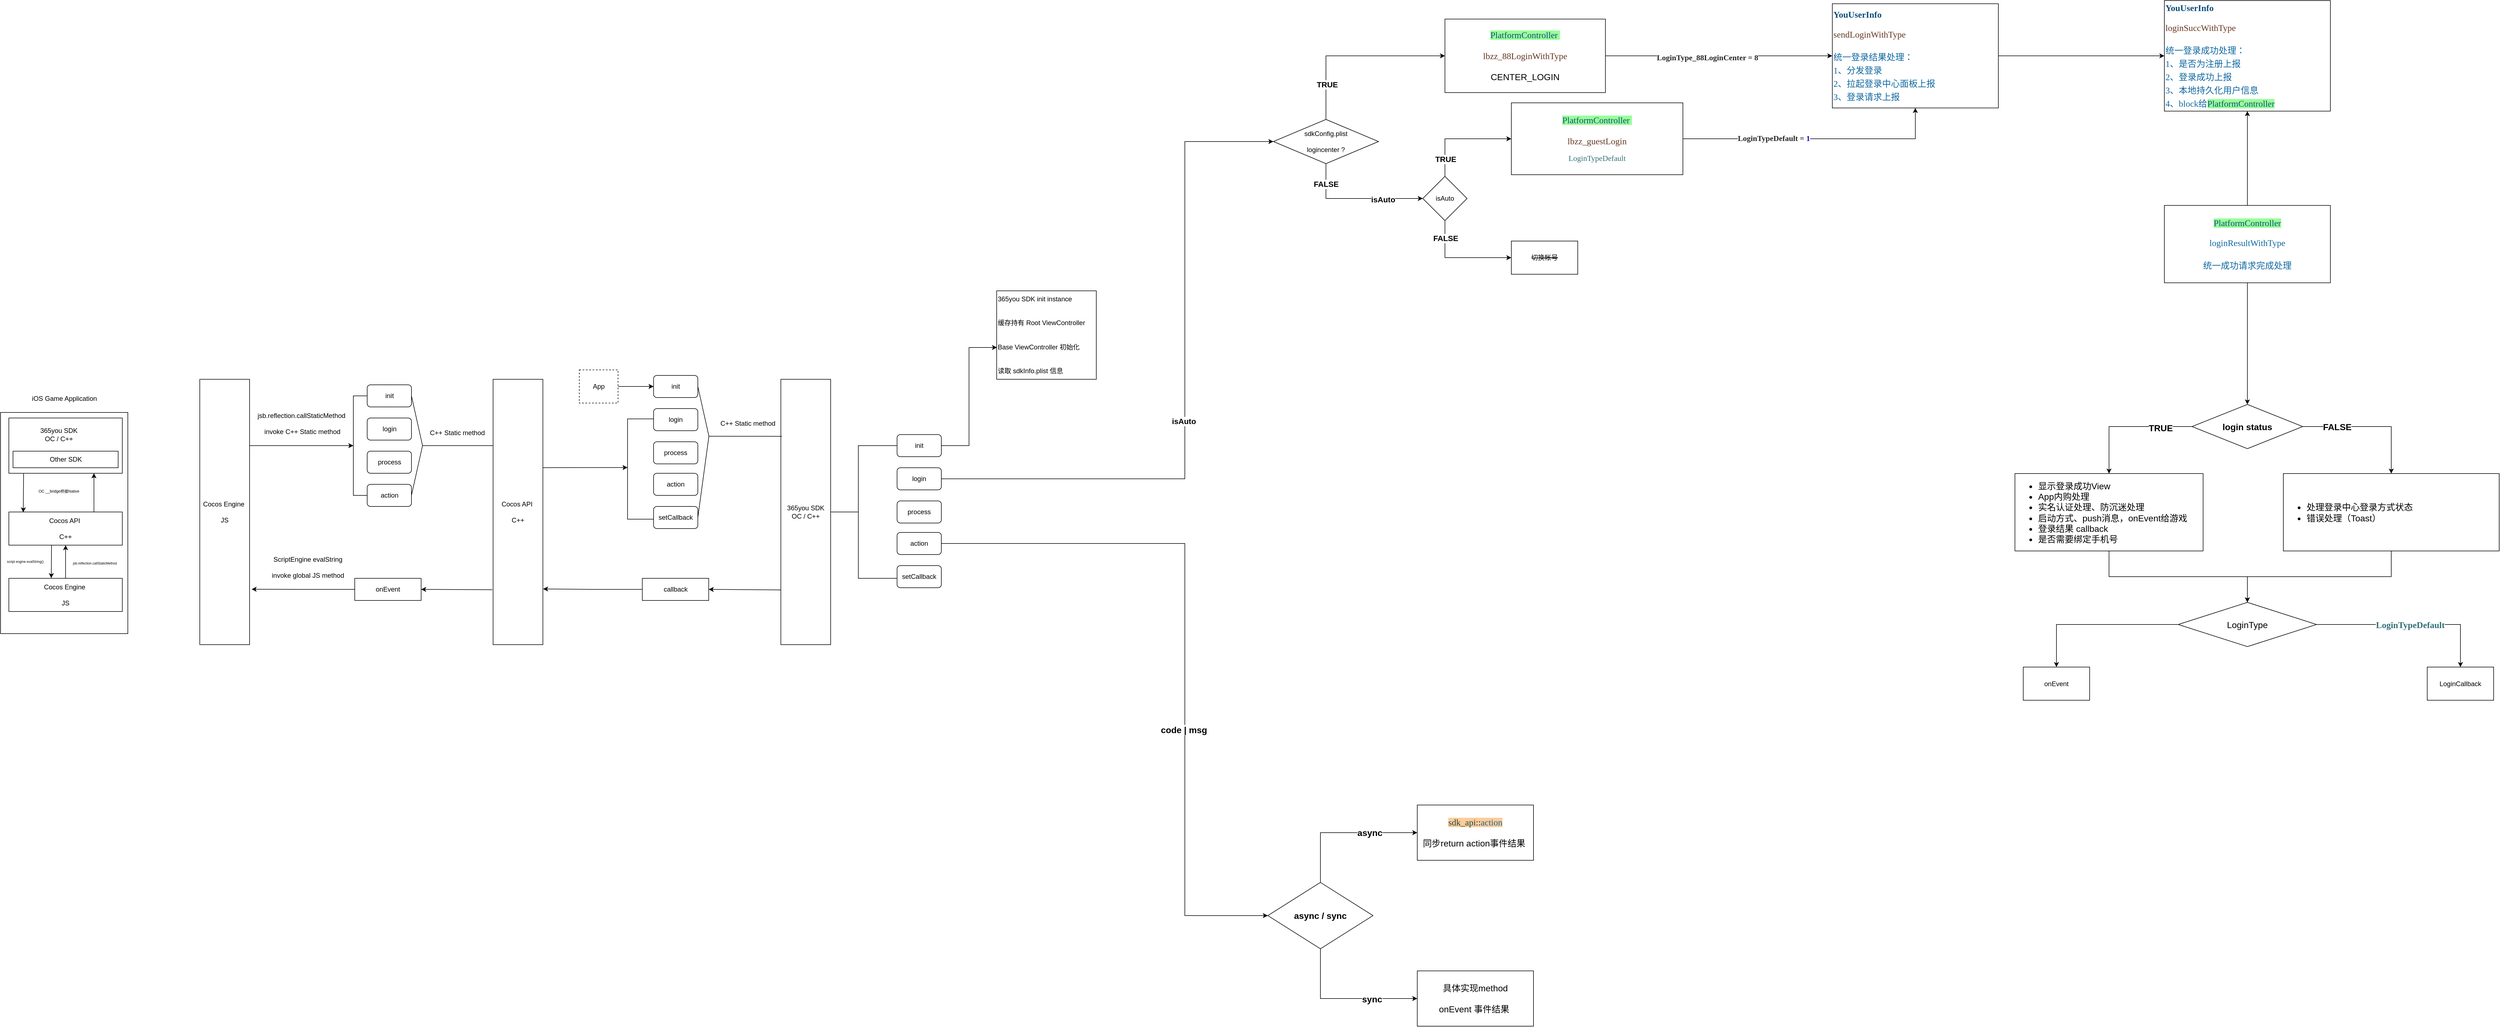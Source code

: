 <mxfile version="26.0.4">
  <diagram name="Page-1" id="KFG2mwUh-qFei93tvh6I">
    <mxGraphModel dx="1907" dy="2365" grid="1" gridSize="10" guides="1" tooltips="1" connect="1" arrows="1" fold="1" page="1" pageScale="1" pageWidth="850" pageHeight="1100" math="0" shadow="0">
      <root>
        <mxCell id="0" />
        <mxCell id="1" parent="0" />
        <mxCell id="9R4c4qBeZF-JSUa0Og3P-10" value="" style="whiteSpace=wrap;html=1;" parent="1" vertex="1">
          <mxGeometry x="120" y="260" width="230" height="400" as="geometry" />
        </mxCell>
        <mxCell id="9R4c4qBeZF-JSUa0Og3P-11" value="iOS Game Application" style="text;html=1;align=center;verticalAlign=middle;resizable=0;points=[];autosize=1;strokeColor=none;fillColor=none;" parent="1" vertex="1">
          <mxGeometry x="165" y="220" width="140" height="30" as="geometry" />
        </mxCell>
        <mxCell id="9R4c4qBeZF-JSUa0Og3P-12" value="" style="whiteSpace=wrap;html=1;labelBorderColor=none;" parent="1" vertex="1">
          <mxGeometry x="135" y="270" width="205" height="100" as="geometry" />
        </mxCell>
        <mxCell id="9R4c4qBeZF-JSUa0Og3P-31" style="edgeStyle=orthogonalEdgeStyle;rounded=0;orthogonalLoop=1;jettySize=auto;html=1;exitX=0.75;exitY=0;exitDx=0;exitDy=0;entryX=0.75;entryY=1;entryDx=0;entryDy=0;" parent="1" source="9R4c4qBeZF-JSUa0Og3P-13" target="9R4c4qBeZF-JSUa0Og3P-12" edge="1">
          <mxGeometry relative="1" as="geometry" />
        </mxCell>
        <mxCell id="9R4c4qBeZF-JSUa0Og3P-13" value="Cocos API&amp;nbsp;&lt;div&gt;&lt;br&gt;&lt;/div&gt;&lt;div&gt;C++&lt;/div&gt;" style="whiteSpace=wrap;html=1;" parent="1" vertex="1">
          <mxGeometry x="135" y="440" width="205" height="60" as="geometry" />
        </mxCell>
        <mxCell id="9R4c4qBeZF-JSUa0Og3P-18" style="edgeStyle=orthogonalEdgeStyle;rounded=0;orthogonalLoop=1;jettySize=auto;html=1;exitX=0.5;exitY=0;exitDx=0;exitDy=0;entryX=0.5;entryY=1;entryDx=0;entryDy=0;" parent="1" source="9R4c4qBeZF-JSUa0Og3P-14" target="9R4c4qBeZF-JSUa0Og3P-13" edge="1">
          <mxGeometry relative="1" as="geometry">
            <Array as="points">
              <mxPoint x="238" y="540" />
              <mxPoint x="238" y="540" />
            </Array>
          </mxGeometry>
        </mxCell>
        <mxCell id="9R4c4qBeZF-JSUa0Og3P-14" value="Cocos Engine&amp;nbsp;&lt;div&gt;&lt;br&gt;&lt;/div&gt;&lt;div&gt;JS&lt;/div&gt;" style="whiteSpace=wrap;html=1;" parent="1" vertex="1">
          <mxGeometry x="135" y="560" width="205" height="60" as="geometry" />
        </mxCell>
        <mxCell id="9R4c4qBeZF-JSUa0Og3P-19" value="&lt;div style=&quot;text-align: start; white-space: normal;&quot; data-docx-has-block-data=&quot;false&quot; data-lark-html-role=&quot;root&quot; data-page-id=&quot;G65WdpuQ4oz34ux6LwRcXahCnle&quot;&gt;&lt;div class=&quot;old-record-id-JfNVdLXd7ouPhyxVloPcXa5Tnid&quot;&gt;jsb.reflection.callStaticMethod&lt;/div&gt;&lt;/div&gt;&lt;span style=&quot;text-align: start; white-space: normal;&quot; class=&quot;lark-record-clipboard&quot; data-lark-record-format=&quot;docx/text&quot; data-lark-record-data=&quot;{&amp;quot;rootId&amp;quot;:&amp;quot;G65WdpuQ4oz34ux6LwRcXahCnle&amp;quot;,&amp;quot;text&amp;quot;:{&amp;quot;initialAttributedTexts&amp;quot;:{&amp;quot;text&amp;quot;:{&amp;quot;0&amp;quot;:&amp;quot;jsb.reflection.callStaticMethod&amp;quot;},&amp;quot;attribs&amp;quot;:{&amp;quot;0&amp;quot;:&amp;quot;*0+v&amp;quot;}},&amp;quot;apool&amp;quot;:{&amp;quot;numToAttrib&amp;quot;:{&amp;quot;0&amp;quot;:[&amp;quot;author&amp;quot;,&amp;quot;7386475597276872707&amp;quot;]},&amp;quot;nextNum&amp;quot;:1}},&amp;quot;type&amp;quot;:&amp;quot;text&amp;quot;,&amp;quot;referenceRecordMap&amp;quot;:{},&amp;quot;extra&amp;quot;:{&amp;quot;channel&amp;quot;:&amp;quot;saas&amp;quot;,&amp;quot;pasteRandomId&amp;quot;:&amp;quot;3ca94a43-0ef9-4c52-bf41-041d5c519d65&amp;quot;,&amp;quot;mention_page_title&amp;quot;:{},&amp;quot;external_mention_url&amp;quot;:{}},&amp;quot;isKeepQuoteContainer&amp;quot;:false,&amp;quot;isFromCode&amp;quot;:false,&amp;quot;selection&amp;quot;:[{&amp;quot;id&amp;quot;:64,&amp;quot;type&amp;quot;:&amp;quot;text&amp;quot;,&amp;quot;selection&amp;quot;:{&amp;quot;start&amp;quot;:20,&amp;quot;end&amp;quot;:51},&amp;quot;recordId&amp;quot;:&amp;quot;JfNVdLXd7ouPhyxVloPcXa5Tnid&amp;quot;}],&amp;quot;payloadMap&amp;quot;:{},&amp;quot;isCut&amp;quot;:false}&quot;&gt;&lt;/span&gt;" style="text;html=1;align=center;verticalAlign=middle;resizable=0;points=[];autosize=1;strokeColor=none;fillColor=none;fontSize=6;" parent="1" vertex="1">
          <mxGeometry x="240" y="523" width="100" height="20" as="geometry" />
        </mxCell>
        <mxCell id="9R4c4qBeZF-JSUa0Og3P-20" value="" style="edgeStyle=none;orthogonalLoop=1;jettySize=auto;html=1;rounded=0;exitX=0.376;exitY=1;exitDx=0;exitDy=0;entryX=0.374;entryY=-0.006;entryDx=0;entryDy=0;entryPerimeter=0;exitPerimeter=0;" parent="1" source="9R4c4qBeZF-JSUa0Og3P-13" target="9R4c4qBeZF-JSUa0Og3P-14" edge="1">
          <mxGeometry width="100" relative="1" as="geometry">
            <mxPoint x="330" y="530" as="sourcePoint" />
            <mxPoint x="430" y="530" as="targetPoint" />
            <Array as="points" />
          </mxGeometry>
        </mxCell>
        <mxCell id="9R4c4qBeZF-JSUa0Og3P-21" value="script engine evalString()&amp;nbsp;" style="text;html=1;align=center;verticalAlign=middle;resizable=0;points=[];autosize=1;strokeColor=none;fillColor=none;fontSize=6;" parent="1" vertex="1">
          <mxGeometry x="120" y="520" width="90" height="20" as="geometry" />
        </mxCell>
        <mxCell id="9R4c4qBeZF-JSUa0Og3P-24" value="Other SDK" style="whiteSpace=wrap;html=1;" parent="1" vertex="1">
          <mxGeometry x="142.5" y="330" width="190" height="30" as="geometry" />
        </mxCell>
        <mxCell id="9R4c4qBeZF-JSUa0Og3P-28" value="365you SDK&lt;div&gt;OC / C++&lt;/div&gt;" style="text;html=1;align=center;verticalAlign=middle;resizable=0;points=[];autosize=1;strokeColor=none;fillColor=none;" parent="1" vertex="1">
          <mxGeometry x="180" y="280" width="90" height="40" as="geometry" />
        </mxCell>
        <mxCell id="9R4c4qBeZF-JSUa0Og3P-29" value="" style="edgeStyle=none;orthogonalLoop=1;jettySize=auto;html=1;rounded=0;exitX=0.13;exitY=1.003;exitDx=0;exitDy=0;entryX=0.127;entryY=0.011;entryDx=0;entryDy=0;entryPerimeter=0;exitPerimeter=0;" parent="1" source="9R4c4qBeZF-JSUa0Og3P-12" target="9R4c4qBeZF-JSUa0Og3P-13" edge="1">
          <mxGeometry width="100" relative="1" as="geometry">
            <mxPoint x="390" y="380" as="sourcePoint" />
            <mxPoint x="490" y="380" as="targetPoint" />
            <Array as="points" />
          </mxGeometry>
        </mxCell>
        <mxCell id="9R4c4qBeZF-JSUa0Og3P-30" value="OC __bridge桥接Native" style="text;html=1;align=center;verticalAlign=middle;resizable=0;points=[];autosize=1;strokeColor=none;fillColor=none;fontSize=7;" parent="1" vertex="1">
          <mxGeometry x="175" y="393" width="100" height="20" as="geometry" />
        </mxCell>
        <mxCell id="9R4c4qBeZF-JSUa0Og3P-32" value="Cocos API&amp;nbsp;&lt;div&gt;&lt;br&gt;&lt;/div&gt;&lt;div&gt;C++&lt;/div&gt;" style="whiteSpace=wrap;html=1;" parent="1" vertex="1">
          <mxGeometry x="1010" y="200" width="90" height="480" as="geometry" />
        </mxCell>
        <mxCell id="9R4c4qBeZF-JSUa0Og3P-61" style="edgeStyle=orthogonalEdgeStyle;rounded=0;orthogonalLoop=1;jettySize=auto;html=1;exitX=1;exitY=0.25;exitDx=0;exitDy=0;entryX=0.5;entryY=1;entryDx=0;entryDy=0;" parent="1" source="9R4c4qBeZF-JSUa0Og3P-33" target="9R4c4qBeZF-JSUa0Og3P-46" edge="1">
          <mxGeometry relative="1" as="geometry" />
        </mxCell>
        <mxCell id="9R4c4qBeZF-JSUa0Og3P-33" value="Cocos Engine&amp;nbsp;&lt;div&gt;&lt;br&gt;&lt;/div&gt;&lt;div&gt;JS&lt;/div&gt;" style="whiteSpace=wrap;html=1;" parent="1" vertex="1">
          <mxGeometry x="480" y="200" width="90" height="480" as="geometry" />
        </mxCell>
        <mxCell id="9R4c4qBeZF-JSUa0Og3P-95" style="edgeStyle=orthogonalEdgeStyle;rounded=0;orthogonalLoop=1;jettySize=auto;html=1;exitX=1;exitY=0.5;exitDx=0;exitDy=0;endArrow=none;endFill=0;" parent="1" source="9R4c4qBeZF-JSUa0Og3P-34" target="9R4c4qBeZF-JSUa0Og3P-90" edge="1">
          <mxGeometry relative="1" as="geometry" />
        </mxCell>
        <mxCell id="9R4c4qBeZF-JSUa0Og3P-34" value="&lt;span style=&quot;white-space: nowrap;&quot;&gt;365you SDK&lt;/span&gt;&lt;div style=&quot;white-space: nowrap;&quot;&gt;OC / C++&lt;/div&gt;" style="whiteSpace=wrap;html=1;labelBorderColor=none;" parent="1" vertex="1">
          <mxGeometry x="1530" y="200" width="90" height="480" as="geometry" />
        </mxCell>
        <mxCell id="9R4c4qBeZF-JSUa0Og3P-37" value="init" style="rounded=1;whiteSpace=wrap;html=1;" parent="1" vertex="1">
          <mxGeometry x="782.5" y="210" width="80" height="40" as="geometry" />
        </mxCell>
        <mxCell id="9R4c4qBeZF-JSUa0Og3P-38" value="login" style="rounded=1;whiteSpace=wrap;html=1;" parent="1" vertex="1">
          <mxGeometry x="782.5" y="270" width="80" height="40" as="geometry" />
        </mxCell>
        <mxCell id="9R4c4qBeZF-JSUa0Og3P-39" value="process" style="rounded=1;whiteSpace=wrap;html=1;" parent="1" vertex="1">
          <mxGeometry x="782.5" y="330" width="80" height="40" as="geometry" />
        </mxCell>
        <mxCell id="9R4c4qBeZF-JSUa0Og3P-40" value="action" style="rounded=1;whiteSpace=wrap;html=1;" parent="1" vertex="1">
          <mxGeometry x="782.5" y="390" width="80" height="40" as="geometry" />
        </mxCell>
        <mxCell id="9R4c4qBeZF-JSUa0Og3P-46" value="" style="shape=partialRectangle;whiteSpace=wrap;html=1;bottom=1;right=1;left=1;top=0;fillColor=none;routingCenterX=-0.5;rotation=90;" parent="1" vertex="1">
          <mxGeometry x="680" y="307.5" width="180" height="25" as="geometry" />
        </mxCell>
        <mxCell id="9R4c4qBeZF-JSUa0Og3P-48" value="&lt;div style=&quot;white-space: normal;&quot; data-docx-has-block-data=&quot;false&quot; data-lark-html-role=&quot;root&quot; data-page-id=&quot;G65WdpuQ4oz34ux6LwRcXahCnle&quot;&gt;&lt;div class=&quot;old-record-id-JfNVdLXd7ouPhyxVloPcXa5Tnid&quot;&gt;jsb.reflection.callStaticMethod&amp;nbsp;&lt;/div&gt;&lt;div class=&quot;old-record-id-JfNVdLXd7ouPhyxVloPcXa5Tnid&quot;&gt;&lt;br&gt;&lt;/div&gt;&lt;div class=&quot;old-record-id-JfNVdLXd7ouPhyxVloPcXa5Tnid&quot;&gt;invoke C++ Static method&lt;/div&gt;&lt;/div&gt;&lt;span style=&quot;white-space: normal;&quot; class=&quot;lark-record-clipboard&quot; data-lark-record-format=&quot;docx/text&quot; data-lark-record-data=&quot;{&amp;quot;rootId&amp;quot;:&amp;quot;G65WdpuQ4oz34ux6LwRcXahCnle&amp;quot;,&amp;quot;text&amp;quot;:{&amp;quot;initialAttributedTexts&amp;quot;:{&amp;quot;text&amp;quot;:{&amp;quot;0&amp;quot;:&amp;quot;jsb.reflection.callStaticMethod&amp;quot;},&amp;quot;attribs&amp;quot;:{&amp;quot;0&amp;quot;:&amp;quot;*0+v&amp;quot;}},&amp;quot;apool&amp;quot;:{&amp;quot;numToAttrib&amp;quot;:{&amp;quot;0&amp;quot;:[&amp;quot;author&amp;quot;,&amp;quot;7386475597276872707&amp;quot;]},&amp;quot;nextNum&amp;quot;:1}},&amp;quot;type&amp;quot;:&amp;quot;text&amp;quot;,&amp;quot;referenceRecordMap&amp;quot;:{},&amp;quot;extra&amp;quot;:{&amp;quot;channel&amp;quot;:&amp;quot;saas&amp;quot;,&amp;quot;pasteRandomId&amp;quot;:&amp;quot;3ca94a43-0ef9-4c52-bf41-041d5c519d65&amp;quot;,&amp;quot;mention_page_title&amp;quot;:{},&amp;quot;external_mention_url&amp;quot;:{}},&amp;quot;isKeepQuoteContainer&amp;quot;:false,&amp;quot;isFromCode&amp;quot;:false,&amp;quot;selection&amp;quot;:[{&amp;quot;id&amp;quot;:64,&amp;quot;type&amp;quot;:&amp;quot;text&amp;quot;,&amp;quot;selection&amp;quot;:{&amp;quot;start&amp;quot;:20,&amp;quot;end&amp;quot;:51},&amp;quot;recordId&amp;quot;:&amp;quot;JfNVdLXd7ouPhyxVloPcXa5Tnid&amp;quot;}],&amp;quot;payloadMap&amp;quot;:{},&amp;quot;isCut&amp;quot;:false}&quot;&gt;&lt;/span&gt;" style="text;html=1;align=center;verticalAlign=middle;resizable=0;points=[];autosize=1;strokeColor=none;fillColor=none;fontSize=12;" parent="1" vertex="1">
          <mxGeometry x="570" y="250" width="190" height="60" as="geometry" />
        </mxCell>
        <mxCell id="9R4c4qBeZF-JSUa0Og3P-50" style="edgeStyle=orthogonalEdgeStyle;rounded=0;orthogonalLoop=1;jettySize=auto;html=1;exitX=1;exitY=0;exitDx=0;exitDy=0;entryX=1;entryY=0.5;entryDx=0;entryDy=0;endArrow=none;endFill=0;" parent="1" source="9R4c4qBeZF-JSUa0Og3P-49" target="9R4c4qBeZF-JSUa0Og3P-37" edge="1">
          <mxGeometry relative="1" as="geometry" />
        </mxCell>
        <mxCell id="9R4c4qBeZF-JSUa0Og3P-51" style="edgeStyle=orthogonalEdgeStyle;rounded=0;orthogonalLoop=1;jettySize=auto;html=1;exitX=0;exitY=0;exitDx=0;exitDy=0;entryX=1;entryY=0.5;entryDx=0;entryDy=0;endArrow=none;endFill=0;" parent="1" source="9R4c4qBeZF-JSUa0Og3P-49" target="9R4c4qBeZF-JSUa0Og3P-40" edge="1">
          <mxGeometry relative="1" as="geometry" />
        </mxCell>
        <mxCell id="9R4c4qBeZF-JSUa0Og3P-52" style="edgeStyle=orthogonalEdgeStyle;rounded=0;orthogonalLoop=1;jettySize=auto;html=1;entryX=0;entryY=0.25;entryDx=0;entryDy=0;endArrow=none;endFill=0;" parent="1" source="9R4c4qBeZF-JSUa0Og3P-49" target="9R4c4qBeZF-JSUa0Og3P-32" edge="1">
          <mxGeometry relative="1" as="geometry" />
        </mxCell>
        <mxCell id="9R4c4qBeZF-JSUa0Og3P-49" value="" style="shape=partialRectangle;whiteSpace=wrap;html=1;bottom=1;right=1;left=1;top=0;fillColor=none;routingCenterX=-0.5;rotation=-90;" parent="1" vertex="1">
          <mxGeometry x="792.5" y="320" width="180" as="geometry" />
        </mxCell>
        <mxCell id="9R4c4qBeZF-JSUa0Og3P-53" value="onEvent" style="whiteSpace=wrap;html=1;" parent="1" vertex="1">
          <mxGeometry x="760" y="560" width="120" height="40" as="geometry" />
        </mxCell>
        <mxCell id="9R4c4qBeZF-JSUa0Og3P-57" value="ScriptEngine evalString&lt;div&gt;&lt;br&gt;&lt;div&gt;invoke global JS method&lt;/div&gt;&lt;/div&gt;" style="text;html=1;align=center;verticalAlign=middle;resizable=0;points=[];autosize=1;strokeColor=none;fillColor=none;" parent="1" vertex="1">
          <mxGeometry x="600" y="510" width="150" height="60" as="geometry" />
        </mxCell>
        <mxCell id="9R4c4qBeZF-JSUa0Og3P-63" value="" style="edgeStyle=none;orthogonalLoop=1;jettySize=auto;html=1;rounded=0;entryX=1;entryY=0.5;entryDx=0;entryDy=0;exitX=-0.017;exitY=0.793;exitDx=0;exitDy=0;exitPerimeter=0;" parent="1" source="9R4c4qBeZF-JSUa0Og3P-32" target="9R4c4qBeZF-JSUa0Og3P-53" edge="1">
          <mxGeometry width="100" relative="1" as="geometry">
            <mxPoint x="870" y="680" as="sourcePoint" />
            <mxPoint x="970" y="680" as="targetPoint" />
            <Array as="points" />
          </mxGeometry>
        </mxCell>
        <mxCell id="9R4c4qBeZF-JSUa0Og3P-64" style="edgeStyle=orthogonalEdgeStyle;rounded=0;orthogonalLoop=1;jettySize=auto;html=1;exitX=0;exitY=0.5;exitDx=0;exitDy=0;entryX=1.041;entryY=0.791;entryDx=0;entryDy=0;entryPerimeter=0;" parent="1" source="9R4c4qBeZF-JSUa0Og3P-53" target="9R4c4qBeZF-JSUa0Og3P-33" edge="1">
          <mxGeometry relative="1" as="geometry" />
        </mxCell>
        <mxCell id="9R4c4qBeZF-JSUa0Og3P-65" value="init" style="rounded=1;whiteSpace=wrap;html=1;" parent="1" vertex="1">
          <mxGeometry x="1300" y="193" width="80" height="40" as="geometry" />
        </mxCell>
        <mxCell id="9R4c4qBeZF-JSUa0Og3P-66" value="login" style="rounded=1;whiteSpace=wrap;html=1;" parent="1" vertex="1">
          <mxGeometry x="1300" y="253" width="80" height="40" as="geometry" />
        </mxCell>
        <mxCell id="9R4c4qBeZF-JSUa0Og3P-67" value="process" style="rounded=1;whiteSpace=wrap;html=1;" parent="1" vertex="1">
          <mxGeometry x="1300" y="313" width="80" height="40" as="geometry" />
        </mxCell>
        <mxCell id="9R4c4qBeZF-JSUa0Og3P-68" value="setCallback" style="rounded=1;whiteSpace=wrap;html=1;" parent="1" vertex="1">
          <mxGeometry x="1300" y="430" width="80" height="40" as="geometry" />
        </mxCell>
        <mxCell id="9R4c4qBeZF-JSUa0Og3P-69" style="edgeStyle=orthogonalEdgeStyle;rounded=0;orthogonalLoop=1;jettySize=auto;html=1;exitX=1;exitY=0;exitDx=0;exitDy=0;entryX=1;entryY=0.5;entryDx=0;entryDy=0;endArrow=none;endFill=0;" parent="1" source="9R4c4qBeZF-JSUa0Og3P-71" target="9R4c4qBeZF-JSUa0Og3P-65" edge="1">
          <mxGeometry relative="1" as="geometry" />
        </mxCell>
        <mxCell id="9R4c4qBeZF-JSUa0Og3P-70" style="edgeStyle=orthogonalEdgeStyle;rounded=0;orthogonalLoop=1;jettySize=auto;html=1;exitX=0;exitY=0;exitDx=0;exitDy=0;entryX=1;entryY=0.5;entryDx=0;entryDy=0;endArrow=none;endFill=0;" parent="1" source="9R4c4qBeZF-JSUa0Og3P-71" target="9R4c4qBeZF-JSUa0Og3P-68" edge="1">
          <mxGeometry relative="1" as="geometry" />
        </mxCell>
        <mxCell id="9R4c4qBeZF-JSUa0Og3P-71" value="" style="shape=partialRectangle;whiteSpace=wrap;html=1;bottom=1;right=1;left=1;top=0;fillColor=none;routingCenterX=-0.5;rotation=-90;" parent="1" vertex="1">
          <mxGeometry x="1310" y="303" width="180" as="geometry" />
        </mxCell>
        <mxCell id="9R4c4qBeZF-JSUa0Og3P-72" value="C++ Static method" style="text;html=1;align=center;verticalAlign=middle;resizable=0;points=[];autosize=1;strokeColor=none;fillColor=none;" parent="1" vertex="1">
          <mxGeometry x="885" y="281.5" width="120" height="30" as="geometry" />
        </mxCell>
        <mxCell id="9R4c4qBeZF-JSUa0Og3P-73" value="" style="edgeStyle=none;orthogonalLoop=1;jettySize=auto;html=1;rounded=0;entryX=0.021;entryY=0.215;entryDx=0;entryDy=0;entryPerimeter=0;endArrow=none;endFill=0;" parent="1" source="9R4c4qBeZF-JSUa0Og3P-71" target="9R4c4qBeZF-JSUa0Og3P-34" edge="1">
          <mxGeometry width="100" relative="1" as="geometry">
            <mxPoint x="1400" y="310" as="sourcePoint" />
            <mxPoint x="1660" y="360" as="targetPoint" />
            <Array as="points" />
          </mxGeometry>
        </mxCell>
        <mxCell id="9R4c4qBeZF-JSUa0Og3P-74" value="C++ Static method" style="text;html=1;align=center;verticalAlign=middle;resizable=0;points=[];autosize=1;strokeColor=none;fillColor=none;" parent="1" vertex="1">
          <mxGeometry x="1410" y="265" width="120" height="30" as="geometry" />
        </mxCell>
        <mxCell id="9R4c4qBeZF-JSUa0Og3P-75" value="action" style="rounded=1;whiteSpace=wrap;html=1;" parent="1" vertex="1">
          <mxGeometry x="1300" y="370" width="80" height="40" as="geometry" />
        </mxCell>
        <mxCell id="9R4c4qBeZF-JSUa0Og3P-79" style="edgeStyle=orthogonalEdgeStyle;rounded=0;orthogonalLoop=1;jettySize=auto;html=1;exitX=1;exitY=0;exitDx=0;exitDy=0;entryX=0;entryY=0.5;entryDx=0;entryDy=0;endArrow=none;endFill=0;" parent="1" source="9R4c4qBeZF-JSUa0Og3P-76" target="9R4c4qBeZF-JSUa0Og3P-68" edge="1">
          <mxGeometry relative="1" as="geometry">
            <Array as="points">
              <mxPoint x="1300" y="453" />
            </Array>
          </mxGeometry>
        </mxCell>
        <mxCell id="9R4c4qBeZF-JSUa0Og3P-76" value="" style="shape=partialRectangle;whiteSpace=wrap;html=1;bottom=1;right=1;left=1;top=0;fillColor=none;routingCenterX=-0.5;rotation=90;" parent="1" vertex="1">
          <mxGeometry x="1165.81" y="358.82" width="181.38" height="7" as="geometry" />
        </mxCell>
        <mxCell id="9R4c4qBeZF-JSUa0Og3P-82" value="callback" style="whiteSpace=wrap;html=1;" parent="1" vertex="1">
          <mxGeometry x="1279.64" y="560" width="120" height="40" as="geometry" />
        </mxCell>
        <mxCell id="9R4c4qBeZF-JSUa0Og3P-83" value="" style="edgeStyle=none;orthogonalLoop=1;jettySize=auto;html=1;rounded=0;entryX=1;entryY=0.5;entryDx=0;entryDy=0;exitX=0.004;exitY=0.898;exitDx=0;exitDy=0;exitPerimeter=0;" parent="1" target="9R4c4qBeZF-JSUa0Og3P-82" edge="1">
          <mxGeometry width="100" relative="1" as="geometry">
            <mxPoint x="1530.0" y="581.04" as="sourcePoint" />
            <mxPoint x="1401.64" y="580" as="targetPoint" />
            <Array as="points" />
          </mxGeometry>
        </mxCell>
        <mxCell id="9R4c4qBeZF-JSUa0Og3P-84" style="edgeStyle=orthogonalEdgeStyle;rounded=0;orthogonalLoop=1;jettySize=auto;html=1;exitX=0;exitY=0.5;exitDx=0;exitDy=0;entryX=1.004;entryY=0.79;entryDx=0;entryDy=0;entryPerimeter=0;" parent="1" source="9R4c4qBeZF-JSUa0Og3P-82" target="9R4c4qBeZF-JSUa0Og3P-32" edge="1">
          <mxGeometry relative="1" as="geometry" />
        </mxCell>
        <mxCell id="9R4c4qBeZF-JSUa0Og3P-94" value="" style="group" parent="1" vertex="1" connectable="0">
          <mxGeometry x="1670" y="300" width="150" height="277" as="geometry" />
        </mxCell>
        <mxCell id="9R4c4qBeZF-JSUa0Og3P-85" value="init" style="rounded=1;whiteSpace=wrap;html=1;" parent="9R4c4qBeZF-JSUa0Og3P-94" vertex="1">
          <mxGeometry x="70" width="80" height="40" as="geometry" />
        </mxCell>
        <mxCell id="9R4c4qBeZF-JSUa0Og3P-86" value="login" style="rounded=1;whiteSpace=wrap;html=1;" parent="9R4c4qBeZF-JSUa0Og3P-94" vertex="1">
          <mxGeometry x="70" y="60" width="80" height="40" as="geometry" />
        </mxCell>
        <mxCell id="9R4c4qBeZF-JSUa0Og3P-87" value="process" style="rounded=1;whiteSpace=wrap;html=1;" parent="9R4c4qBeZF-JSUa0Og3P-94" vertex="1">
          <mxGeometry x="70" y="120" width="80" height="40" as="geometry" />
        </mxCell>
        <mxCell id="9R4c4qBeZF-JSUa0Og3P-88" value="setCallback" style="rounded=1;whiteSpace=wrap;html=1;" parent="9R4c4qBeZF-JSUa0Og3P-94" vertex="1">
          <mxGeometry x="70" y="237" width="80" height="40" as="geometry" />
        </mxCell>
        <mxCell id="9R4c4qBeZF-JSUa0Og3P-89" value="action" style="rounded=1;whiteSpace=wrap;html=1;" parent="9R4c4qBeZF-JSUa0Og3P-94" vertex="1">
          <mxGeometry x="70" y="177" width="80" height="40" as="geometry" />
        </mxCell>
        <mxCell id="9R4c4qBeZF-JSUa0Og3P-91" style="edgeStyle=orthogonalEdgeStyle;rounded=0;orthogonalLoop=1;jettySize=auto;html=1;exitX=0;exitY=0;exitDx=0;exitDy=0;entryX=0;entryY=0.5;entryDx=0;entryDy=0;endArrow=none;endFill=0;" parent="9R4c4qBeZF-JSUa0Og3P-94" source="9R4c4qBeZF-JSUa0Og3P-90" target="9R4c4qBeZF-JSUa0Og3P-85" edge="1">
          <mxGeometry relative="1" as="geometry" />
        </mxCell>
        <mxCell id="9R4c4qBeZF-JSUa0Og3P-90" value="" style="shape=partialRectangle;whiteSpace=wrap;html=1;bottom=1;right=1;left=1;top=0;fillColor=none;routingCenterX=-0.5;rotation=90;" parent="9R4c4qBeZF-JSUa0Og3P-94" vertex="1">
          <mxGeometry x="-90" y="110" width="240" height="60" as="geometry" />
        </mxCell>
        <mxCell id="9R4c4qBeZF-JSUa0Og3P-93" style="edgeStyle=orthogonalEdgeStyle;rounded=0;orthogonalLoop=1;jettySize=auto;html=1;exitX=1;exitY=0;exitDx=0;exitDy=0;entryX=0;entryY=0.575;entryDx=0;entryDy=0;entryPerimeter=0;endArrow=none;endFill=0;" parent="9R4c4qBeZF-JSUa0Og3P-94" source="9R4c4qBeZF-JSUa0Og3P-90" target="9R4c4qBeZF-JSUa0Og3P-88" edge="1">
          <mxGeometry relative="1" as="geometry" />
        </mxCell>
        <mxCell id="9R4c4qBeZF-JSUa0Og3P-98" style="edgeStyle=orthogonalEdgeStyle;rounded=0;orthogonalLoop=1;jettySize=auto;html=1;exitX=0;exitY=0;exitDx=0;exitDy=0;entryX=-0.005;entryY=0.454;entryDx=0;entryDy=0;entryPerimeter=0;endArrow=none;endFill=0;" parent="1" source="9R4c4qBeZF-JSUa0Og3P-76" target="9R4c4qBeZF-JSUa0Og3P-66" edge="1">
          <mxGeometry relative="1" as="geometry" />
        </mxCell>
        <mxCell id="9R4c4qBeZF-JSUa0Og3P-99" value="" style="edgeStyle=none;orthogonalLoop=1;jettySize=auto;html=1;rounded=0;exitX=1.003;exitY=0.333;exitDx=0;exitDy=0;exitPerimeter=0;entryX=0.485;entryY=1;entryDx=0;entryDy=0;entryPerimeter=0;" parent="1" source="9R4c4qBeZF-JSUa0Og3P-32" target="9R4c4qBeZF-JSUa0Og3P-76" edge="1">
          <mxGeometry width="100" relative="1" as="geometry">
            <mxPoint x="1150" y="360" as="sourcePoint" />
            <mxPoint x="1250" y="360" as="targetPoint" />
            <Array as="points" />
          </mxGeometry>
        </mxCell>
        <mxCell id="9R4c4qBeZF-JSUa0Og3P-102" style="edgeStyle=orthogonalEdgeStyle;rounded=0;orthogonalLoop=1;jettySize=auto;html=1;exitX=1;exitY=0.5;exitDx=0;exitDy=0;entryX=0;entryY=0.5;entryDx=0;entryDy=0;" parent="1" source="9R4c4qBeZF-JSUa0Og3P-101" target="9R4c4qBeZF-JSUa0Og3P-65" edge="1">
          <mxGeometry relative="1" as="geometry" />
        </mxCell>
        <mxCell id="9R4c4qBeZF-JSUa0Og3P-101" value="App" style="rounded=0;whiteSpace=wrap;html=1;dashed=1;" parent="1" vertex="1">
          <mxGeometry x="1165.81" y="183" width="70" height="60" as="geometry" />
        </mxCell>
        <mxCell id="9R4c4qBeZF-JSUa0Og3P-107" value="" style="group;rounded=0;fillColor=default;gradientColor=none;strokeColor=default;" parent="1" vertex="1" connectable="0">
          <mxGeometry x="1920" y="40" width="180" height="160" as="geometry" />
        </mxCell>
        <mxCell id="9R4c4qBeZF-JSUa0Og3P-103" value="缓存持有 Root ViewController" style="text;html=1;align=left;verticalAlign=middle;resizable=0;points=[];autosize=1;strokeColor=none;fillColor=none;" parent="9R4c4qBeZF-JSUa0Og3P-107" vertex="1">
          <mxGeometry y="43" width="180" height="30" as="geometry" />
        </mxCell>
        <mxCell id="9R4c4qBeZF-JSUa0Og3P-104" value="365you SDK init instance" style="text;html=1;align=left;verticalAlign=middle;resizable=0;points=[];autosize=1;strokeColor=none;fillColor=none;" parent="9R4c4qBeZF-JSUa0Og3P-107" vertex="1">
          <mxGeometry width="160" height="30" as="geometry" />
        </mxCell>
        <mxCell id="9R4c4qBeZF-JSUa0Og3P-105" value="Base ViewController 初始化" style="text;html=1;align=left;verticalAlign=middle;resizable=0;points=[];autosize=1;strokeColor=none;fillColor=none;" parent="9R4c4qBeZF-JSUa0Og3P-107" vertex="1">
          <mxGeometry y="87" width="170" height="30" as="geometry" />
        </mxCell>
        <mxCell id="9R4c4qBeZF-JSUa0Og3P-106" value="读取 sdkInfo.plist 信息" style="text;html=1;align=left;verticalAlign=middle;resizable=0;points=[];autosize=1;strokeColor=none;fillColor=none;" parent="9R4c4qBeZF-JSUa0Og3P-107" vertex="1">
          <mxGeometry y="130" width="140" height="30" as="geometry" />
        </mxCell>
        <mxCell id="9R4c4qBeZF-JSUa0Og3P-108" style="edgeStyle=orthogonalEdgeStyle;rounded=0;orthogonalLoop=1;jettySize=auto;html=1;exitX=1;exitY=0.5;exitDx=0;exitDy=0;entryX=0.003;entryY=0.515;entryDx=0;entryDy=0;entryPerimeter=0;" parent="1" source="9R4c4qBeZF-JSUa0Og3P-85" target="9R4c4qBeZF-JSUa0Og3P-105" edge="1">
          <mxGeometry relative="1" as="geometry">
            <mxPoint x="1840" y="100" as="targetPoint" />
          </mxGeometry>
        </mxCell>
        <mxCell id="9R4c4qBeZF-JSUa0Og3P-111" style="edgeStyle=orthogonalEdgeStyle;rounded=0;orthogonalLoop=1;jettySize=auto;html=1;exitX=0.5;exitY=0;exitDx=0;exitDy=0;entryX=0;entryY=0.5;entryDx=0;entryDy=0;" parent="1" source="9R4c4qBeZF-JSUa0Og3P-110" target="9R4c4qBeZF-JSUa0Og3P-112" edge="1">
          <mxGeometry relative="1" as="geometry">
            <mxPoint x="2580" y="-450" as="targetPoint" />
          </mxGeometry>
        </mxCell>
        <mxCell id="9R4c4qBeZF-JSUa0Og3P-113" value="TRUE" style="edgeLabel;html=1;align=center;verticalAlign=middle;resizable=0;points=[];fontStyle=1;fontSize=14;" parent="9R4c4qBeZF-JSUa0Og3P-111" vertex="1" connectable="0">
          <mxGeometry x="-0.614" y="-2" relative="1" as="geometry">
            <mxPoint as="offset" />
          </mxGeometry>
        </mxCell>
        <mxCell id="9R4c4qBeZF-JSUa0Og3P-116" style="edgeStyle=orthogonalEdgeStyle;rounded=0;orthogonalLoop=1;jettySize=auto;html=1;exitX=0.5;exitY=1;exitDx=0;exitDy=0;entryX=0;entryY=0.5;entryDx=0;entryDy=0;" parent="1" source="9R4c4qBeZF-JSUa0Og3P-110" target="9R4c4qBeZF-JSUa0Og3P-119" edge="1">
          <mxGeometry relative="1" as="geometry">
            <mxPoint x="2690" y="-97.0" as="targetPoint" />
          </mxGeometry>
        </mxCell>
        <mxCell id="9R4c4qBeZF-JSUa0Og3P-117" value="FALSE" style="edgeLabel;html=1;align=center;verticalAlign=middle;resizable=0;points=[];fontStyle=1;fontSize=14;" parent="9R4c4qBeZF-JSUa0Og3P-116" vertex="1" connectable="0">
          <mxGeometry x="-0.695" relative="1" as="geometry">
            <mxPoint as="offset" />
          </mxGeometry>
        </mxCell>
        <mxCell id="9R4c4qBeZF-JSUa0Og3P-118" value="isAuto" style="edgeLabel;html=1;align=center;verticalAlign=middle;resizable=0;points=[];fontStyle=1;fontSize=14;" parent="9R4c4qBeZF-JSUa0Og3P-116" vertex="1" connectable="0">
          <mxGeometry x="0.395" y="-2" relative="1" as="geometry">
            <mxPoint as="offset" />
          </mxGeometry>
        </mxCell>
        <mxCell id="9R4c4qBeZF-JSUa0Og3P-110" value="sdkConfig.plist&lt;div&gt;&lt;div&gt;&lt;br&gt;&lt;div&gt;logincenter ?&lt;/div&gt;&lt;/div&gt;&lt;/div&gt;" style="rhombus;whiteSpace=wrap;html=1;" parent="1" vertex="1">
          <mxGeometry x="2420" y="-270" width="190" height="80" as="geometry" />
        </mxCell>
        <mxCell id="9R4c4qBeZF-JSUa0Og3P-128" style="edgeStyle=orthogonalEdgeStyle;rounded=0;orthogonalLoop=1;jettySize=auto;html=1;exitX=1;exitY=0.5;exitDx=0;exitDy=0;entryX=0;entryY=0.5;entryDx=0;entryDy=0;" parent="1" source="9R4c4qBeZF-JSUa0Og3P-112" target="DB8tEvvTEky-fUcixtgi-6" edge="1">
          <mxGeometry relative="1" as="geometry">
            <mxPoint x="3390" y="-385" as="targetPoint" />
          </mxGeometry>
        </mxCell>
        <mxCell id="9R4c4qBeZF-JSUa0Og3P-130" value="&lt;p style=&quot;margin: 0px; font-style: normal; font-variant-caps: normal; font-stretch: normal; line-height: normal; font-family: Menlo; font-size-adjust: none; font-kerning: auto; font-variant-alternates: normal; font-variant-ligatures: normal; font-variant-numeric: normal; font-variant-east-asian: normal; font-variant-position: normal; font-feature-settings: normal; font-optical-sizing: auto; font-variation-settings: normal; color: rgba(0, 0, 0, 0.85);&quot;&gt;LoginType_88LoginCenter = 8&lt;/p&gt;" style="edgeLabel;html=1;align=center;verticalAlign=middle;resizable=0;points=[];fontSize=14;fontStyle=1" parent="9R4c4qBeZF-JSUa0Og3P-128" vertex="1" connectable="0">
          <mxGeometry x="-0.102" y="-3" relative="1" as="geometry">
            <mxPoint as="offset" />
          </mxGeometry>
        </mxCell>
        <mxCell id="9R4c4qBeZF-JSUa0Og3P-112" value="&lt;font style=&quot;font-size: 16px;&quot;&gt;&lt;span style=&quot;caret-color: rgb(11, 79, 121); color: rgb(11, 79, 121); font-family: Menlo; background-color: rgb(153, 255, 153);&quot;&gt;&lt;span&gt;PlatformController&lt;/span&gt;&lt;b&gt;&amp;nbsp;&lt;/b&gt;&lt;/span&gt;&lt;/font&gt;&lt;div&gt;&lt;font style=&quot;font-size: 16px;&quot;&gt;&lt;span style=&quot;color: rgb(100, 56, 32); font-family: Menlo; background-color: rgb(255, 255, 255);&quot;&gt;&lt;br&gt;&lt;/span&gt;&lt;/font&gt;&lt;/div&gt;&lt;div&gt;&lt;font style=&quot;font-size: 16px;&quot;&gt;&lt;span style=&quot;color: rgb(100, 56, 32); font-family: Menlo; background-color: rgb(255, 255, 255);&quot;&gt;lbzz_88LoginWithType&lt;/span&gt;&lt;/font&gt;&lt;div&gt;&lt;font style=&quot;font-size: 16px;&quot;&gt;&lt;br&gt;&lt;/font&gt;&lt;/div&gt;&lt;div&gt;&lt;font style=&quot;font-size: 16px;&quot;&gt;CENTER_LOGIN&lt;/font&gt;&lt;br&gt;&lt;/div&gt;&lt;/div&gt;" style="whiteSpace=wrap;html=1;" parent="1" vertex="1">
          <mxGeometry x="2730" y="-451.5" width="290" height="133" as="geometry" />
        </mxCell>
        <mxCell id="9R4c4qBeZF-JSUa0Og3P-121" style="edgeStyle=orthogonalEdgeStyle;rounded=0;orthogonalLoop=1;jettySize=auto;html=1;exitX=0.5;exitY=0;exitDx=0;exitDy=0;entryX=0;entryY=0.5;entryDx=0;entryDy=0;" parent="1" source="9R4c4qBeZF-JSUa0Og3P-119" target="9R4c4qBeZF-JSUa0Og3P-126" edge="1">
          <mxGeometry relative="1" as="geometry">
            <mxPoint x="2850.0" y="-240" as="targetPoint" />
          </mxGeometry>
        </mxCell>
        <mxCell id="9R4c4qBeZF-JSUa0Og3P-122" value="TRUE" style="edgeLabel;html=1;align=center;verticalAlign=middle;resizable=0;points=[];fontStyle=1;fontSize=14;" parent="9R4c4qBeZF-JSUa0Og3P-121" vertex="1" connectable="0">
          <mxGeometry x="-0.663" y="-1" relative="1" as="geometry">
            <mxPoint as="offset" />
          </mxGeometry>
        </mxCell>
        <mxCell id="9R4c4qBeZF-JSUa0Og3P-124" style="edgeStyle=orthogonalEdgeStyle;rounded=0;orthogonalLoop=1;jettySize=auto;html=1;exitX=0.5;exitY=1;exitDx=0;exitDy=0;entryX=0;entryY=0.5;entryDx=0;entryDy=0;" parent="1" source="9R4c4qBeZF-JSUa0Og3P-119" target="9R4c4qBeZF-JSUa0Og3P-123" edge="1">
          <mxGeometry relative="1" as="geometry" />
        </mxCell>
        <mxCell id="9R4c4qBeZF-JSUa0Og3P-125" value="FALSE" style="edgeLabel;html=1;align=center;verticalAlign=middle;resizable=0;points=[];fontStyle=1;fontSize=14;" parent="9R4c4qBeZF-JSUa0Og3P-124" vertex="1" connectable="0">
          <mxGeometry x="-0.665" y="1" relative="1" as="geometry">
            <mxPoint as="offset" />
          </mxGeometry>
        </mxCell>
        <mxCell id="9R4c4qBeZF-JSUa0Og3P-119" value="isAuto" style="rhombus;whiteSpace=wrap;html=1;" parent="1" vertex="1">
          <mxGeometry x="2690" y="-167" width="80" height="80" as="geometry" />
        </mxCell>
        <mxCell id="9R4c4qBeZF-JSUa0Og3P-123" value="&lt;strike&gt;切换帐号&lt;/strike&gt;" style="whiteSpace=wrap;html=1;" parent="1" vertex="1">
          <mxGeometry x="2850" y="-50" width="120" height="60" as="geometry" />
        </mxCell>
        <mxCell id="9R4c4qBeZF-JSUa0Og3P-131" style="edgeStyle=orthogonalEdgeStyle;rounded=0;orthogonalLoop=1;jettySize=auto;html=1;exitX=1;exitY=0.5;exitDx=0;exitDy=0;entryX=0.5;entryY=1;entryDx=0;entryDy=0;" parent="1" source="9R4c4qBeZF-JSUa0Og3P-126" target="DB8tEvvTEky-fUcixtgi-6" edge="1">
          <mxGeometry relative="1" as="geometry">
            <mxPoint x="3580" y="-130" as="targetPoint" />
          </mxGeometry>
        </mxCell>
        <mxCell id="9R4c4qBeZF-JSUa0Og3P-132" value="&lt;p style=&quot;margin: 0px; font-style: normal; font-variant-caps: normal; font-stretch: normal; line-height: normal; font-family: Menlo; font-size-adjust: none; font-kerning: auto; font-variant-alternates: normal; font-variant-ligatures: normal; font-variant-numeric: normal; font-variant-east-asian: normal; font-variant-position: normal; font-feature-settings: normal; font-optical-sizing: auto; font-variation-settings: normal; color: rgba(0, 0, 0, 0.85);&quot;&gt;LoginTypeDefault = &lt;span style=&quot;color: #1c00cf&quot;&gt;1&lt;/span&gt;&lt;/p&gt;" style="edgeLabel;html=1;align=center;verticalAlign=middle;resizable=0;points=[];fontSize=14;fontStyle=1" parent="9R4c4qBeZF-JSUa0Og3P-131" vertex="1" connectable="0">
          <mxGeometry x="-0.313" y="1" relative="1" as="geometry">
            <mxPoint as="offset" />
          </mxGeometry>
        </mxCell>
        <mxCell id="9R4c4qBeZF-JSUa0Og3P-126" value="&lt;font style=&quot;font-size: 16px;&quot;&gt;&lt;span style=&quot;caret-color: rgb(11, 79, 121); color: rgb(11, 79, 121); font-family: Menlo; background-color: rgb(153, 255, 153);&quot;&gt;PlatformController&lt;b&gt;&amp;nbsp;&lt;/b&gt;&lt;/span&gt;&lt;/font&gt;&lt;div&gt;&lt;font style=&quot;font-size: 16px;&quot;&gt;&lt;span style=&quot;color: rgb(100, 56, 32); font-family: Menlo; background-color: rgb(255, 255, 255);&quot;&gt;&lt;br&gt;&lt;/span&gt;&lt;/font&gt;&lt;/div&gt;&lt;p style=&quot;margin: 0px; font-style: normal; font-variant-caps: normal; font-stretch: normal; line-height: normal; font-family: Menlo; font-size-adjust: none; font-kerning: auto; font-variant-alternates: normal; font-variant-ligatures: normal; font-variant-numeric: normal; font-variant-east-asian: normal; font-variant-position: normal; font-feature-settings: normal; font-optical-sizing: auto; font-variation-settings: normal; color: rgb(100, 56, 32); background-color: rgb(255, 255, 255);&quot;&gt;&lt;font style=&quot;font-size: 16px;&quot;&gt;lbzz_guestLogin&lt;/font&gt;&lt;/p&gt;&lt;div&gt;&lt;br&gt;&lt;/div&gt;&lt;div&gt;&lt;p style=&quot;margin: 0px; font-style: normal; font-variant-caps: normal; font-stretch: normal; line-height: normal; font-family: Menlo; font-size-adjust: none; font-kerning: auto; font-variant-alternates: normal; font-variant-ligatures: normal; font-variant-numeric: normal; font-variant-east-asian: normal; font-variant-position: normal; font-feature-settings: normal; font-optical-sizing: auto; font-variation-settings: normal; color: rgb(50, 109, 116); background-color: rgb(255, 255, 255);&quot;&gt;&lt;font style=&quot;font-size: 14px;&quot;&gt;LoginTypeDefault&lt;/font&gt;&lt;/p&gt;&lt;/div&gt;" style="whiteSpace=wrap;html=1;" parent="1" vertex="1">
          <mxGeometry x="2850" y="-300" width="310" height="130" as="geometry" />
        </mxCell>
        <mxCell id="9R4c4qBeZF-JSUa0Og3P-152" style="edgeStyle=orthogonalEdgeStyle;rounded=0;orthogonalLoop=1;jettySize=auto;html=1;exitX=0;exitY=0.5;exitDx=0;exitDy=0;entryX=0.5;entryY=0;entryDx=0;entryDy=0;" parent="1" source="9R4c4qBeZF-JSUa0Og3P-149" target="9R4c4qBeZF-JSUa0Og3P-151" edge="1">
          <mxGeometry relative="1" as="geometry" />
        </mxCell>
        <mxCell id="DB8tEvvTEky-fUcixtgi-1" value="TRUE" style="edgeLabel;html=1;align=center;verticalAlign=middle;resizable=0;points=[];fontStyle=1;fontSize=16;" vertex="1" connectable="0" parent="9R4c4qBeZF-JSUa0Og3P-152">
          <mxGeometry x="-0.512" y="2" relative="1" as="geometry">
            <mxPoint as="offset" />
          </mxGeometry>
        </mxCell>
        <mxCell id="9R4c4qBeZF-JSUa0Og3P-154" style="edgeStyle=orthogonalEdgeStyle;rounded=0;orthogonalLoop=1;jettySize=auto;html=1;exitX=1;exitY=0.5;exitDx=0;exitDy=0;entryX=0.5;entryY=0;entryDx=0;entryDy=0;" parent="1" source="9R4c4qBeZF-JSUa0Og3P-149" target="9R4c4qBeZF-JSUa0Og3P-153" edge="1">
          <mxGeometry relative="1" as="geometry" />
        </mxCell>
        <mxCell id="DB8tEvvTEky-fUcixtgi-2" value="FALSE" style="edgeLabel;html=1;align=center;verticalAlign=middle;resizable=0;points=[];fontStyle=1;fontSize=16;" vertex="1" connectable="0" parent="9R4c4qBeZF-JSUa0Og3P-154">
          <mxGeometry x="-0.499" relative="1" as="geometry">
            <mxPoint as="offset" />
          </mxGeometry>
        </mxCell>
        <mxCell id="9R4c4qBeZF-JSUa0Og3P-149" value="&lt;font style=&quot;font-size: 16px;&quot;&gt;&lt;b&gt;login status&lt;/b&gt;&lt;/font&gt;" style="rhombus;whiteSpace=wrap;html=1;" parent="1" vertex="1">
          <mxGeometry x="4080" y="245.5" width="200" height="80" as="geometry" />
        </mxCell>
        <mxCell id="DB8tEvvTEky-fUcixtgi-4" style="edgeStyle=orthogonalEdgeStyle;rounded=0;orthogonalLoop=1;jettySize=auto;html=1;exitX=0.5;exitY=1;exitDx=0;exitDy=0;entryX=0.5;entryY=0;entryDx=0;entryDy=0;" edge="1" parent="1" source="9R4c4qBeZF-JSUa0Og3P-151" target="9R4c4qBeZF-JSUa0Og3P-141">
          <mxGeometry relative="1" as="geometry" />
        </mxCell>
        <mxCell id="9R4c4qBeZF-JSUa0Og3P-151" value="&lt;ul&gt;&lt;li&gt;显示登录成功View&lt;/li&gt;&lt;li&gt;App内购处理&lt;/li&gt;&lt;li&gt;实名认证处理、防沉迷处理&lt;/li&gt;&lt;li&gt;启动方式、push消息，onEvent给游戏&lt;/li&gt;&lt;li&gt;登录结果 callback&lt;/li&gt;&lt;li&gt;是否需要绑定手机号&lt;/li&gt;&lt;/ul&gt;" style="whiteSpace=wrap;html=1;align=left;fontSize=16;" parent="1" vertex="1">
          <mxGeometry x="3760" y="370.5" width="340" height="140" as="geometry" />
        </mxCell>
        <mxCell id="DB8tEvvTEky-fUcixtgi-5" style="edgeStyle=orthogonalEdgeStyle;rounded=0;orthogonalLoop=1;jettySize=auto;html=1;exitX=0.5;exitY=1;exitDx=0;exitDy=0;entryX=0.5;entryY=0;entryDx=0;entryDy=0;" edge="1" parent="1" source="9R4c4qBeZF-JSUa0Og3P-153" target="9R4c4qBeZF-JSUa0Og3P-141">
          <mxGeometry relative="1" as="geometry">
            <mxPoint x="4255" y="600.5" as="targetPoint" />
          </mxGeometry>
        </mxCell>
        <mxCell id="9R4c4qBeZF-JSUa0Og3P-153" value="&lt;ul&gt;&lt;li&gt;处理登录中心登录方式状态&lt;/li&gt;&lt;li&gt;错误处理（Toast）&lt;/li&gt;&lt;/ul&gt;" style="whiteSpace=wrap;html=1;align=left;fontSize=16;" parent="1" vertex="1">
          <mxGeometry x="4245" y="370.5" width="390" height="140" as="geometry" />
        </mxCell>
        <mxCell id="9R4c4qBeZF-JSUa0Og3P-109" style="edgeStyle=orthogonalEdgeStyle;rounded=0;orthogonalLoop=1;jettySize=auto;html=1;exitX=1;exitY=0.5;exitDx=0;exitDy=0;entryX=0;entryY=0.5;entryDx=0;entryDy=0;" parent="1" source="9R4c4qBeZF-JSUa0Og3P-86" target="9R4c4qBeZF-JSUa0Og3P-110" edge="1">
          <mxGeometry relative="1" as="geometry">
            <mxPoint x="2120" y="380" as="targetPoint" />
            <Array as="points">
              <mxPoint x="2260" y="380" />
              <mxPoint x="2260" y="-230" />
            </Array>
          </mxGeometry>
        </mxCell>
        <mxCell id="9R4c4qBeZF-JSUa0Og3P-115" value="isAuto" style="edgeLabel;html=1;align=center;verticalAlign=middle;resizable=0;points=[];fontStyle=1;fontSize=14;" parent="9R4c4qBeZF-JSUa0Og3P-109" vertex="1" connectable="0">
          <mxGeometry x="-0.101" y="2" relative="1" as="geometry">
            <mxPoint as="offset" />
          </mxGeometry>
        </mxCell>
        <mxCell id="9R4c4qBeZF-JSUa0Og3P-158" style="edgeStyle=orthogonalEdgeStyle;rounded=0;orthogonalLoop=1;jettySize=auto;html=1;exitX=0.5;exitY=0;exitDx=0;exitDy=0;entryX=0;entryY=0.5;entryDx=0;entryDy=0;" parent="1" source="9R4c4qBeZF-JSUa0Og3P-155" target="9R4c4qBeZF-JSUa0Og3P-157" edge="1">
          <mxGeometry relative="1" as="geometry" />
        </mxCell>
        <mxCell id="9R4c4qBeZF-JSUa0Og3P-159" value="async" style="edgeLabel;html=1;align=center;verticalAlign=middle;resizable=0;points=[];fontSize=16;fontStyle=1" parent="9R4c4qBeZF-JSUa0Og3P-158" vertex="1" connectable="0">
          <mxGeometry x="0.351" relative="1" as="geometry">
            <mxPoint as="offset" />
          </mxGeometry>
        </mxCell>
        <mxCell id="9R4c4qBeZF-JSUa0Og3P-161" style="edgeStyle=orthogonalEdgeStyle;rounded=0;orthogonalLoop=1;jettySize=auto;html=1;exitX=0.5;exitY=1;exitDx=0;exitDy=0;entryX=0;entryY=0.5;entryDx=0;entryDy=0;" parent="1" source="9R4c4qBeZF-JSUa0Og3P-155" target="9R4c4qBeZF-JSUa0Og3P-160" edge="1">
          <mxGeometry relative="1" as="geometry" />
        </mxCell>
        <mxCell id="9R4c4qBeZF-JSUa0Og3P-163" value="sync" style="edgeLabel;html=1;align=center;verticalAlign=middle;resizable=0;points=[];fontSize=16;fontStyle=1" parent="9R4c4qBeZF-JSUa0Og3P-161" vertex="1" connectable="0">
          <mxGeometry x="0.38" y="-1" relative="1" as="geometry">
            <mxPoint as="offset" />
          </mxGeometry>
        </mxCell>
        <mxCell id="9R4c4qBeZF-JSUa0Og3P-155" value="&lt;b&gt;async / sync&lt;/b&gt;" style="rhombus;whiteSpace=wrap;html=1;fontSize=16;" parent="1" vertex="1">
          <mxGeometry x="2410" y="1110" width="190" height="120" as="geometry" />
        </mxCell>
        <mxCell id="9R4c4qBeZF-JSUa0Og3P-156" style="edgeStyle=orthogonalEdgeStyle;rounded=0;orthogonalLoop=1;jettySize=auto;html=1;exitX=1;exitY=0.5;exitDx=0;exitDy=0;entryX=0;entryY=0.5;entryDx=0;entryDy=0;" parent="1" source="9R4c4qBeZF-JSUa0Og3P-89" target="9R4c4qBeZF-JSUa0Og3P-155" edge="1">
          <mxGeometry relative="1" as="geometry">
            <Array as="points">
              <mxPoint x="2260" y="497" />
              <mxPoint x="2260" y="1170" />
            </Array>
          </mxGeometry>
        </mxCell>
        <mxCell id="9R4c4qBeZF-JSUa0Og3P-162" value="code | msg" style="edgeLabel;html=1;align=center;verticalAlign=middle;resizable=0;points=[];fontSize=16;fontStyle=1" parent="9R4c4qBeZF-JSUa0Og3P-156" vertex="1" connectable="0">
          <mxGeometry x="0.23" y="-2" relative="1" as="geometry">
            <mxPoint as="offset" />
          </mxGeometry>
        </mxCell>
        <mxCell id="9R4c4qBeZF-JSUa0Og3P-157" value="&lt;span style=&quot;background-color: light-dark(rgb(255, 204, 153), rgb(237, 237, 237));&quot;&gt;&lt;span style=&quot;color: rgb(28, 70, 74); font-family: Menlo;&quot;&gt;sdk_api&lt;/span&gt;&lt;span style=&quot;font-family: Menlo; color: rgba(0, 0, 0, 0.85);&quot;&gt;::&lt;/span&gt;&lt;span style=&quot;font-family: Menlo; color: rgb(15, 104, 160);&quot;&gt;action&lt;/span&gt;&lt;/span&gt;&lt;div&gt;&lt;br&gt;&lt;/div&gt;&lt;div&gt;同步return action事件结果&amp;nbsp;&lt;/div&gt;" style="whiteSpace=wrap;html=1;fontSize=16;" parent="1" vertex="1">
          <mxGeometry x="2680" y="970" width="210" height="100" as="geometry" />
        </mxCell>
        <mxCell id="9R4c4qBeZF-JSUa0Og3P-160" value="&lt;div&gt;具体实现method&lt;/div&gt;&lt;div&gt;&lt;br&gt;&lt;/div&gt;&lt;div&gt;onEvent 事件结果&amp;nbsp;&lt;br&gt;&lt;/div&gt;" style="whiteSpace=wrap;html=1;fontSize=16;" parent="1" vertex="1">
          <mxGeometry x="2680" y="1270" width="210" height="100" as="geometry" />
        </mxCell>
        <mxCell id="DB8tEvvTEky-fUcixtgi-3" value="" style="group" vertex="1" connectable="0" parent="1">
          <mxGeometry x="3775" y="603.5" width="850" height="177" as="geometry" />
        </mxCell>
        <mxCell id="9R4c4qBeZF-JSUa0Og3P-145" value="&lt;span style=&quot;caret-color: rgb(50, 109, 116); color: rgb(50, 109, 116); font-family: Menlo; font-size: 16px; font-weight: 700;&quot;&gt;LoginTypeDefault&lt;/span&gt;" style="edgeStyle=orthogonalEdgeStyle;rounded=0;orthogonalLoop=1;jettySize=auto;html=1;exitX=1;exitY=0.5;exitDx=0;exitDy=0;entryX=0.5;entryY=0;entryDx=0;entryDy=0;" parent="DB8tEvvTEky-fUcixtgi-3" source="9R4c4qBeZF-JSUa0Og3P-141" target="9R4c4qBeZF-JSUa0Og3P-143" edge="1">
          <mxGeometry relative="1" as="geometry" />
        </mxCell>
        <mxCell id="9R4c4qBeZF-JSUa0Og3P-147" value="&lt;p style=&quot;margin: 0px; font-style: normal; font-variant-caps: normal; font-stretch: normal; line-height: normal; font-family: Menlo; font-size-adjust: none; font-kerning: auto; font-variant-alternates: normal; font-variant-ligatures: normal; font-variant-numeric: normal; font-variant-east-asian: normal; font-variant-position: normal; font-feature-settings: normal; font-optical-sizing: auto; font-variation-settings: normal; color: rgb(50, 109, 116);&quot;&gt;&lt;br&gt;&lt;/p&gt;" style="edgeLabel;html=1;align=center;verticalAlign=middle;resizable=0;points=[];fontSize=16;fontStyle=1" parent="9R4c4qBeZF-JSUa0Og3P-145" vertex="1" connectable="0">
          <mxGeometry x="-0.625" relative="1" as="geometry">
            <mxPoint as="offset" />
          </mxGeometry>
        </mxCell>
        <mxCell id="9R4c4qBeZF-JSUa0Og3P-146" style="edgeStyle=orthogonalEdgeStyle;rounded=0;orthogonalLoop=1;jettySize=auto;html=1;exitX=0;exitY=0.5;exitDx=0;exitDy=0;entryX=0.5;entryY=0;entryDx=0;entryDy=0;" parent="DB8tEvvTEky-fUcixtgi-3" source="9R4c4qBeZF-JSUa0Og3P-141" target="9R4c4qBeZF-JSUa0Og3P-144" edge="1">
          <mxGeometry relative="1" as="geometry" />
        </mxCell>
        <mxCell id="9R4c4qBeZF-JSUa0Og3P-141" value="&lt;font style=&quot;font-size: 16px;&quot;&gt;LoginType&lt;/font&gt;" style="rhombus;whiteSpace=wrap;html=1;" parent="DB8tEvvTEky-fUcixtgi-3" vertex="1">
          <mxGeometry x="280" width="250" height="80" as="geometry" />
        </mxCell>
        <mxCell id="9R4c4qBeZF-JSUa0Og3P-143" value="LoginCallback" style="whiteSpace=wrap;html=1;" parent="DB8tEvvTEky-fUcixtgi-3" vertex="1">
          <mxGeometry x="730" y="117" width="120" height="60" as="geometry" />
        </mxCell>
        <mxCell id="9R4c4qBeZF-JSUa0Og3P-144" value="onEvent" style="whiteSpace=wrap;html=1;" parent="DB8tEvvTEky-fUcixtgi-3" vertex="1">
          <mxGeometry y="117" width="120" height="60" as="geometry" />
        </mxCell>
        <mxCell id="DB8tEvvTEky-fUcixtgi-11" style="edgeStyle=orthogonalEdgeStyle;rounded=0;orthogonalLoop=1;jettySize=auto;html=1;exitX=1;exitY=0.5;exitDx=0;exitDy=0;entryX=0;entryY=0.5;entryDx=0;entryDy=0;" edge="1" parent="1" source="DB8tEvvTEky-fUcixtgi-6" target="DB8tEvvTEky-fUcixtgi-8">
          <mxGeometry relative="1" as="geometry">
            <mxPoint x="4170.0" y="-385.222" as="targetPoint" />
          </mxGeometry>
        </mxCell>
        <mxCell id="DB8tEvvTEky-fUcixtgi-6" value="&lt;p style=&quot;margin: 0px; font-style: normal; font-variant-caps: normal; font-stretch: normal; line-height: normal; font-family: Menlo; font-size-adjust: none; font-kerning: auto; font-variant-alternates: normal; font-variant-ligatures: normal; font-variant-numeric: normal; font-variant-east-asian: normal; font-variant-position: normal; font-feature-settings: normal; font-optical-sizing: auto; font-variation-settings: normal; color: rgb(11, 79, 121); background-color: rgb(255, 255, 255);&quot;&gt;&lt;b&gt;&lt;font&gt;YouUserInfo&lt;/font&gt;&lt;/b&gt;&lt;/p&gt;&lt;p style=&quot;margin: 0px; font-style: normal; font-variant-caps: normal; font-stretch: normal; line-height: normal; font-family: Menlo; font-size-adjust: none; font-kerning: auto; font-variant-alternates: normal; font-variant-ligatures: normal; font-variant-numeric: normal; font-variant-east-asian: normal; font-variant-position: normal; font-feature-settings: normal; font-optical-sizing: auto; font-variation-settings: normal; color: rgb(15, 104, 160); background-color: rgb(255, 255, 255);&quot;&gt;&lt;br&gt;&lt;/p&gt;&lt;p style=&quot;margin: 0px; font-style: normal; font-variant-caps: normal; font-stretch: normal; line-height: normal; font-family: Menlo; font-size-adjust: none; font-kerning: auto; font-variant-alternates: normal; font-variant-ligatures: normal; font-variant-numeric: normal; font-variant-east-asian: normal; font-variant-position: normal; font-feature-settings: normal; font-optical-sizing: auto; font-variation-settings: normal; color: rgb(100, 56, 32); background-color: rgb(255, 255, 255);&quot;&gt;&lt;font&gt;sendLoginWithType&lt;/font&gt;&lt;/p&gt;&lt;p style=&quot;margin: 0px; font-style: normal; font-variant-caps: normal; font-stretch: normal; line-height: normal; font-family: Menlo; font-size-adjust: none; font-kerning: auto; font-variant-alternates: normal; font-variant-ligatures: normal; font-variant-numeric: normal; font-variant-east-asian: normal; font-variant-position: normal; font-feature-settings: normal; font-optical-sizing: auto; font-variation-settings: normal; color: rgb(15, 104, 160); background-color: rgb(255, 255, 255);&quot;&gt;&lt;br&gt;&lt;/p&gt;&lt;p style=&quot;margin: 0px; font-style: normal; font-variant-caps: normal; font-stretch: normal; line-height: normal; font-family: Menlo; font-size-adjust: none; font-kerning: auto; font-variant-alternates: normal; font-variant-ligatures: normal; font-variant-numeric: normal; font-variant-east-asian: normal; font-variant-position: normal; font-feature-settings: normal; font-optical-sizing: auto; font-variation-settings: normal; color: rgb(15, 104, 160); background-color: rgb(255, 255, 255);&quot;&gt;&lt;span style=&quot;color: rgb(15, 104, 160);&quot;&gt;统一登录结果处理：&lt;/span&gt;&lt;/p&gt;&lt;p style=&quot;margin: 0px; font-style: normal; font-variant-caps: normal; font-stretch: normal; line-height: normal; font-family: Menlo; font-size-adjust: none; font-kerning: auto; font-variant-alternates: normal; font-variant-ligatures: normal; font-variant-numeric: normal; font-variant-east-asian: normal; font-variant-position: normal; font-feature-settings: normal; font-optical-sizing: auto; font-variation-settings: normal; color: rgb(15, 104, 160); background-color: rgb(255, 255, 255);&quot;&gt;1、分发登录&lt;/p&gt;&lt;p style=&quot;margin: 0px; font-style: normal; font-variant-caps: normal; font-stretch: normal; line-height: normal; font-family: Menlo; font-size-adjust: none; font-kerning: auto; font-variant-alternates: normal; font-variant-ligatures: normal; font-variant-numeric: normal; font-variant-east-asian: normal; font-variant-position: normal; font-feature-settings: normal; font-optical-sizing: auto; font-variation-settings: normal; color: rgb(15, 104, 160); background-color: rgb(255, 255, 255);&quot;&gt;2、拉起登录中心面板上报&lt;/p&gt;&lt;p style=&quot;margin: 0px; font-style: normal; font-variant-caps: normal; font-stretch: normal; line-height: normal; font-family: Menlo; font-size-adjust: none; font-kerning: auto; font-variant-alternates: normal; font-variant-ligatures: normal; font-variant-numeric: normal; font-variant-east-asian: normal; font-variant-position: normal; font-feature-settings: normal; font-optical-sizing: auto; font-variation-settings: normal; color: rgb(15, 104, 160); background-color: rgb(255, 255, 255);&quot;&gt;3、登录请求上报&lt;/p&gt;" style="whiteSpace=wrap;html=1;fontSize=16;align=left;" vertex="1" parent="1">
          <mxGeometry x="3430" y="-479.25" width="300" height="188.5" as="geometry" />
        </mxCell>
        <mxCell id="DB8tEvvTEky-fUcixtgi-8" value="&lt;p style=&quot;margin: 0px; font-style: normal; font-variant-caps: normal; font-stretch: normal; line-height: normal; font-family: Menlo; font-size-adjust: none; font-kerning: auto; font-variant-alternates: normal; font-variant-ligatures: normal; font-variant-numeric: normal; font-variant-east-asian: normal; font-variant-position: normal; font-feature-settings: normal; font-optical-sizing: auto; font-variation-settings: normal; color: rgb(11, 79, 121); background-color: rgb(255, 255, 255);&quot;&gt;&lt;b&gt;&lt;font&gt;YouUserInfo&lt;/font&gt;&lt;/b&gt;&lt;/p&gt;&lt;p style=&quot;margin: 0px; font-style: normal; font-variant-caps: normal; font-stretch: normal; line-height: normal; font-family: Menlo; font-size-adjust: none; font-kerning: auto; font-variant-alternates: normal; font-variant-ligatures: normal; font-variant-numeric: normal; font-variant-east-asian: normal; font-variant-position: normal; font-feature-settings: normal; font-optical-sizing: auto; font-variation-settings: normal; color: rgb(15, 104, 160); background-color: rgb(255, 255, 255);&quot;&gt;&lt;br&gt;&lt;/p&gt;&lt;p style=&quot;margin: 0px; font-style: normal; font-variant-caps: normal; font-stretch: normal; line-height: normal; font-family: Menlo; font-size-adjust: none; font-kerning: auto; font-variant-alternates: normal; font-variant-ligatures: normal; font-variant-numeric: normal; font-variant-east-asian: normal; font-variant-position: normal; font-feature-settings: normal; font-optical-sizing: auto; font-variation-settings: normal; color: rgb(100, 56, 32); background-color: rgb(255, 255, 255);&quot;&gt;&lt;font&gt;loginSuccWithType&lt;/font&gt;&lt;/p&gt;&lt;p style=&quot;margin: 0px; font-style: normal; font-variant-caps: normal; font-stretch: normal; line-height: normal; font-family: Menlo; font-size-adjust: none; font-kerning: auto; font-variant-alternates: normal; font-variant-ligatures: normal; font-variant-numeric: normal; font-variant-east-asian: normal; font-variant-position: normal; font-feature-settings: normal; font-optical-sizing: auto; font-variation-settings: normal; color: rgb(15, 104, 160); background-color: rgb(255, 255, 255);&quot;&gt;&lt;br&gt;&lt;/p&gt;&lt;p style=&quot;margin: 0px; font-style: normal; font-variant-caps: normal; font-stretch: normal; line-height: normal; font-family: Menlo; font-size-adjust: none; font-kerning: auto; font-variant-alternates: normal; font-variant-ligatures: normal; font-variant-numeric: normal; font-variant-east-asian: normal; font-variant-position: normal; font-feature-settings: normal; font-optical-sizing: auto; font-variation-settings: normal; color: rgb(15, 104, 160); background-color: rgb(255, 255, 255);&quot;&gt;&lt;span style=&quot;color: rgb(15, 104, 160);&quot;&gt;统一登录成功处理：&lt;/span&gt;&lt;/p&gt;&lt;p style=&quot;margin: 0px; font-style: normal; font-variant-caps: normal; font-stretch: normal; line-height: normal; font-family: Menlo; font-size-adjust: none; font-kerning: auto; font-variant-alternates: normal; font-variant-ligatures: normal; font-variant-numeric: normal; font-variant-east-asian: normal; font-variant-position: normal; font-feature-settings: normal; font-optical-sizing: auto; font-variation-settings: normal; color: rgb(15, 104, 160); background-color: rgb(255, 255, 255);&quot;&gt;1、是否为注册上报&lt;/p&gt;&lt;p style=&quot;margin: 0px; font-style: normal; font-variant-caps: normal; font-stretch: normal; line-height: normal; font-family: Menlo; font-size-adjust: none; font-kerning: auto; font-variant-alternates: normal; font-variant-ligatures: normal; font-variant-numeric: normal; font-variant-east-asian: normal; font-variant-position: normal; font-feature-settings: normal; font-optical-sizing: auto; font-variation-settings: normal; color: rgb(15, 104, 160); background-color: rgb(255, 255, 255);&quot;&gt;2、登录成功上报&lt;/p&gt;&lt;p style=&quot;margin: 0px; font-style: normal; font-variant-caps: normal; font-stretch: normal; line-height: normal; font-family: Menlo; font-size-adjust: none; font-kerning: auto; font-variant-alternates: normal; font-variant-ligatures: normal; font-variant-numeric: normal; font-variant-east-asian: normal; font-variant-position: normal; font-feature-settings: normal; font-optical-sizing: auto; font-variation-settings: normal; color: rgb(15, 104, 160); background-color: rgb(255, 255, 255);&quot;&gt;3、本地持久化用户信息&lt;/p&gt;&lt;p style=&quot;margin: 0px; font-style: normal; font-variant-caps: normal; font-stretch: normal; line-height: normal; font-family: Menlo; font-size-adjust: none; font-kerning: auto; font-variant-alternates: normal; font-variant-ligatures: normal; font-variant-numeric: normal; font-variant-east-asian: normal; font-variant-position: normal; font-feature-settings: normal; font-optical-sizing: auto; font-variation-settings: normal; color: rgb(15, 104, 160); background-color: rgb(255, 255, 255);&quot;&gt;4、block给&lt;span style=&quot;caret-color: rgb(11, 79, 121); color: rgb(11, 79, 121); text-align: center; background-color: rgb(153, 255, 153);&quot;&gt;PlatformController&lt;/span&gt;&lt;/p&gt;" style="whiteSpace=wrap;html=1;fontSize=16;align=left;" vertex="1" parent="1">
          <mxGeometry x="4030" y="-485" width="300" height="200" as="geometry" />
        </mxCell>
        <mxCell id="DB8tEvvTEky-fUcixtgi-14" style="edgeStyle=orthogonalEdgeStyle;rounded=0;orthogonalLoop=1;jettySize=auto;html=1;exitX=0.5;exitY=0;exitDx=0;exitDy=0;entryX=0.5;entryY=1;entryDx=0;entryDy=0;" edge="1" parent="1" source="DB8tEvvTEky-fUcixtgi-12" target="DB8tEvvTEky-fUcixtgi-8">
          <mxGeometry relative="1" as="geometry" />
        </mxCell>
        <mxCell id="DB8tEvvTEky-fUcixtgi-16" style="edgeStyle=orthogonalEdgeStyle;rounded=0;orthogonalLoop=1;jettySize=auto;html=1;exitX=0.5;exitY=1;exitDx=0;exitDy=0;entryX=0.5;entryY=0;entryDx=0;entryDy=0;" edge="1" parent="1" source="DB8tEvvTEky-fUcixtgi-12" target="9R4c4qBeZF-JSUa0Og3P-149">
          <mxGeometry relative="1" as="geometry" />
        </mxCell>
        <mxCell id="DB8tEvvTEky-fUcixtgi-12" value="&lt;p style=&quot;margin: 0px; font-style: normal; font-variant-caps: normal; font-stretch: normal; line-height: normal; font-family: Menlo; font-size-adjust: none; font-kerning: auto; font-variant-alternates: normal; font-variant-ligatures: normal; font-variant-numeric: normal; font-variant-east-asian: normal; font-variant-position: normal; font-feature-settings: normal; font-optical-sizing: auto; font-variation-settings: normal; color: rgb(11, 79, 121); background-color: rgb(255, 255, 255);&quot;&gt;&lt;span style=&quot;caret-color: rgb(11, 79, 121); color: rgb(11, 79, 121); background-color: rgb(153, 255, 153);&quot;&gt;PlatformController&lt;/span&gt;&lt;br&gt;&lt;/p&gt;&lt;p style=&quot;margin: 0px; font-style: normal; font-variant-caps: normal; font-stretch: normal; line-height: normal; font-family: Menlo; font-size-adjust: none; font-kerning: auto; font-variant-alternates: normal; font-variant-ligatures: normal; font-variant-numeric: normal; font-variant-east-asian: normal; font-variant-position: normal; font-feature-settings: normal; font-optical-sizing: auto; font-variation-settings: normal; color: rgb(15, 104, 160); background-color: rgb(255, 255, 255);&quot;&gt;&lt;br&gt;&lt;/p&gt;&lt;p style=&quot;margin: 0px; font-style: normal; font-variant-caps: normal; font-stretch: normal; line-height: normal; font-family: Menlo; font-size-adjust: none; font-kerning: auto; font-variant-alternates: normal; font-variant-ligatures: normal; font-variant-numeric: normal; font-variant-east-asian: normal; font-variant-position: normal; font-feature-settings: normal; font-optical-sizing: auto; font-variation-settings: normal; color: rgb(15, 104, 160); background-color: rgb(255, 255, 255);&quot;&gt;&lt;font&gt;loginResultWithType&lt;/font&gt;&lt;/p&gt;&lt;p style=&quot;margin: 0px; font-style: normal; font-variant-caps: normal; font-stretch: normal; line-height: normal; font-family: Menlo; font-size-adjust: none; font-kerning: auto; font-variant-alternates: normal; font-variant-ligatures: normal; font-variant-numeric: normal; font-variant-east-asian: normal; font-variant-position: normal; font-feature-settings: normal; font-optical-sizing: auto; font-variation-settings: normal; color: rgb(15, 104, 160); background-color: rgb(255, 255, 255);&quot;&gt;&lt;br&gt;&lt;/p&gt;&lt;p style=&quot;margin: 0px; font-style: normal; font-variant-caps: normal; font-stretch: normal; line-height: normal; font-family: Menlo; font-size-adjust: none; font-kerning: auto; font-variant-alternates: normal; font-variant-ligatures: normal; font-variant-numeric: normal; font-variant-east-asian: normal; font-variant-position: normal; font-feature-settings: normal; font-optical-sizing: auto; font-variation-settings: normal; color: rgb(15, 104, 160); background-color: rgb(255, 255, 255);&quot;&gt;&lt;span style=&quot;color: rgb(15, 104, 160);&quot;&gt;统一成功请求完成处理&lt;/span&gt;&lt;/p&gt;" style="whiteSpace=wrap;html=1;fontSize=16;align=center;" vertex="1" parent="1">
          <mxGeometry x="4030" y="-114.5" width="300" height="140" as="geometry" />
        </mxCell>
      </root>
    </mxGraphModel>
  </diagram>
</mxfile>
